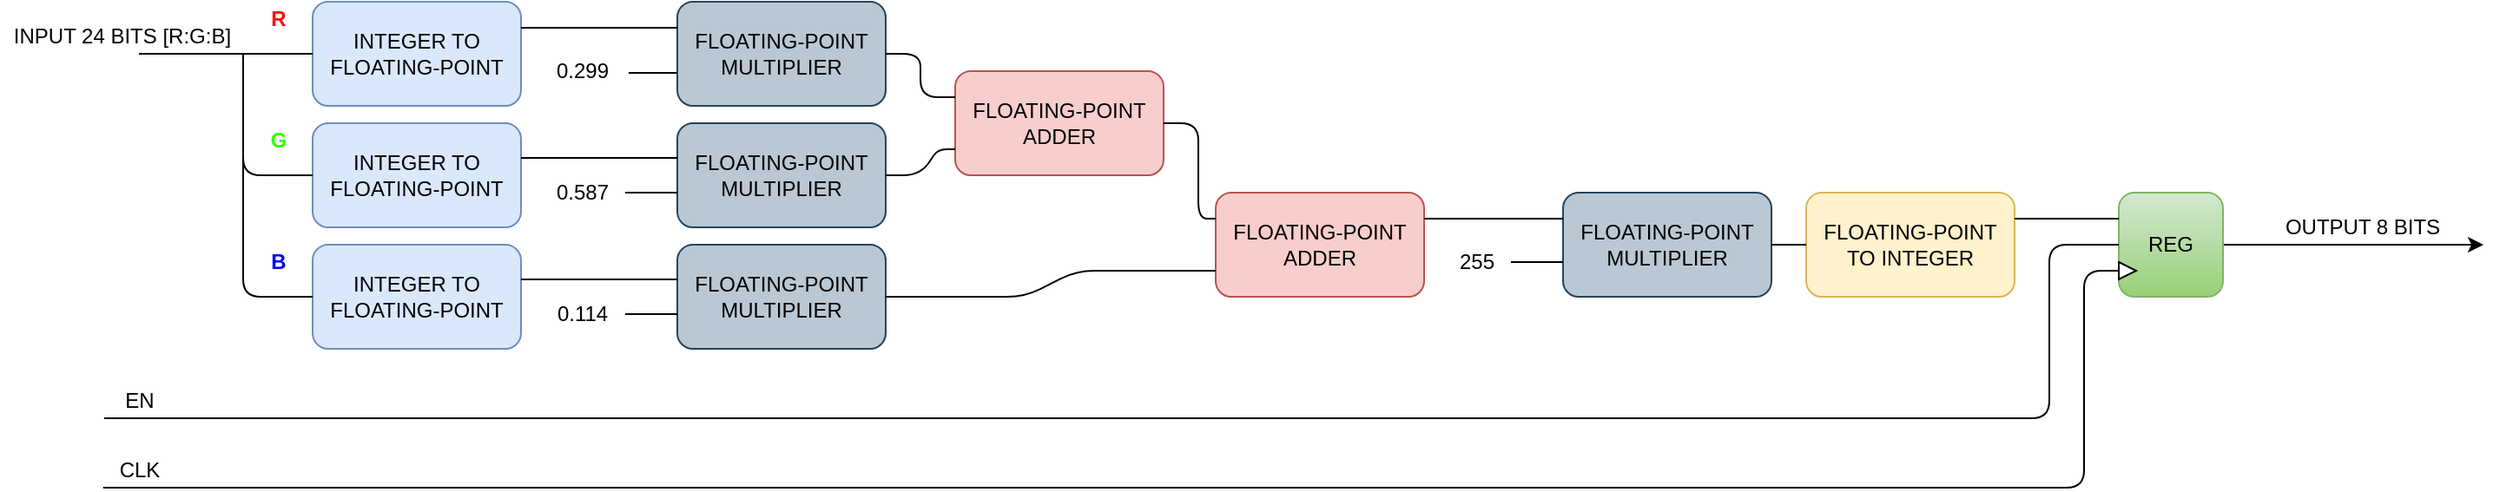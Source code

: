 <mxfile version="14.4.3" type="device"><diagram id="RzLE_A-ohZwLIB7Elnz5" name="Page-1"><mxGraphModel dx="1447" dy="823" grid="1" gridSize="10" guides="1" tooltips="1" connect="1" arrows="1" fold="1" page="1" pageScale="1" pageWidth="1600" pageHeight="900" background="#ffffff" math="0" shadow="0"><root><mxCell id="0"/><mxCell id="1" parent="0"/><mxCell id="y4Q8aB03pnFCfiaMtruG-1" value="FLOATING-POINT MULTIPLIER" style="rounded=1;whiteSpace=wrap;html=1;fillColor=#bac8d3;strokeColor=#23445d;" parent="1" vertex="1"><mxGeometry x="450" y="360" width="120" height="60" as="geometry"/></mxCell><mxCell id="y4Q8aB03pnFCfiaMtruG-2" value="FLOATING-POINT MULTIPLIER" style="rounded=1;whiteSpace=wrap;html=1;fillColor=#bac8d3;strokeColor=#23445d;" parent="1" vertex="1"><mxGeometry x="450" y="430" width="120" height="60" as="geometry"/></mxCell><mxCell id="y4Q8aB03pnFCfiaMtruG-3" value="FLOATING-POINT MULTIPLIER" style="rounded=1;whiteSpace=wrap;html=1;fillColor=#bac8d3;strokeColor=#23445d;" parent="1" vertex="1"><mxGeometry x="450" y="500" width="120" height="60" as="geometry"/></mxCell><mxCell id="y4Q8aB03pnFCfiaMtruG-4" value="FLOATING-POINT MULTIPLIER" style="rounded=1;whiteSpace=wrap;html=1;fillColor=#bac8d3;strokeColor=#23445d;" parent="1" vertex="1"><mxGeometry x="960" y="470" width="120" height="60" as="geometry"/></mxCell><mxCell id="y4Q8aB03pnFCfiaMtruG-5" value="FLOATING-POINT ADDER" style="rounded=1;whiteSpace=wrap;html=1;fillColor=#f8cecc;strokeColor=#b85450;" parent="1" vertex="1"><mxGeometry x="760" y="470" width="120" height="60" as="geometry"/></mxCell><mxCell id="y4Q8aB03pnFCfiaMtruG-6" value="FLOATING-POINT ADDER" style="rounded=1;whiteSpace=wrap;html=1;fillColor=#f8cecc;strokeColor=#b85450;" parent="1" vertex="1"><mxGeometry x="610" y="400" width="120" height="60" as="geometry"/></mxCell><mxCell id="y4Q8aB03pnFCfiaMtruG-7" value="INTEGER TO FLOATING-POINT" style="rounded=1;whiteSpace=wrap;html=1;fillColor=#dae8fc;strokeColor=#6c8ebf;" parent="1" vertex="1"><mxGeometry x="240" y="360" width="120" height="60" as="geometry"/></mxCell><mxCell id="y4Q8aB03pnFCfiaMtruG-8" value="FLOATING-POINT TO INTEGER" style="rounded=1;whiteSpace=wrap;html=1;fillColor=#fff2cc;strokeColor=#d6b656;" parent="1" vertex="1"><mxGeometry x="1100" y="470" width="120" height="60" as="geometry"/></mxCell><mxCell id="y4Q8aB03pnFCfiaMtruG-9" value="INTEGER TO FLOATING-POINT" style="rounded=1;whiteSpace=wrap;html=1;fillColor=#dae8fc;strokeColor=#6c8ebf;" parent="1" vertex="1"><mxGeometry x="240" y="430" width="120" height="60" as="geometry"/></mxCell><mxCell id="y4Q8aB03pnFCfiaMtruG-10" value="INTEGER TO FLOATING-POINT" style="rounded=1;whiteSpace=wrap;html=1;fillColor=#dae8fc;strokeColor=#6c8ebf;" parent="1" vertex="1"><mxGeometry x="240" y="500" width="120" height="60" as="geometry"/></mxCell><mxCell id="y4Q8aB03pnFCfiaMtruG-11" value="" style="endArrow=none;html=1;entryX=0;entryY=0.5;entryDx=0;entryDy=0;" parent="1" target="y4Q8aB03pnFCfiaMtruG-7" edge="1"><mxGeometry width="50" height="50" relative="1" as="geometry"><mxPoint x="140" y="390" as="sourcePoint"/><mxPoint x="200" y="370" as="targetPoint"/><Array as="points"><mxPoint x="190" y="390"/></Array></mxGeometry></mxCell><mxCell id="y4Q8aB03pnFCfiaMtruG-14" value="" style="endArrow=none;html=1;entryX=0;entryY=0.5;entryDx=0;entryDy=0;" parent="1" target="y4Q8aB03pnFCfiaMtruG-9" edge="1"><mxGeometry width="50" height="50" relative="1" as="geometry"><mxPoint x="200" y="390" as="sourcePoint"/><mxPoint x="440" y="440" as="targetPoint"/><Array as="points"><mxPoint x="200" y="460"/></Array></mxGeometry></mxCell><mxCell id="y4Q8aB03pnFCfiaMtruG-15" value="" style="endArrow=none;html=1;exitX=0;exitY=0.5;exitDx=0;exitDy=0;" parent="1" source="y4Q8aB03pnFCfiaMtruG-10" edge="1"><mxGeometry width="50" height="50" relative="1" as="geometry"><mxPoint x="380" y="500" as="sourcePoint"/><mxPoint x="200" y="450" as="targetPoint"/><Array as="points"><mxPoint x="200" y="530"/></Array></mxGeometry></mxCell><mxCell id="y4Q8aB03pnFCfiaMtruG-16" value="" style="endArrow=none;html=1;entryX=0;entryY=0.25;entryDx=0;entryDy=0;exitX=1;exitY=0.25;exitDx=0;exitDy=0;" parent="1" source="y4Q8aB03pnFCfiaMtruG-7" target="y4Q8aB03pnFCfiaMtruG-1" edge="1"><mxGeometry width="50" height="50" relative="1" as="geometry"><mxPoint x="390" y="430" as="sourcePoint"/><mxPoint x="440" y="380" as="targetPoint"/></mxGeometry></mxCell><mxCell id="y4Q8aB03pnFCfiaMtruG-17" value="" style="endArrow=none;html=1;exitX=1;exitY=0.25;exitDx=0;exitDy=0;" parent="1" edge="1"><mxGeometry width="50" height="50" relative="1" as="geometry"><mxPoint x="360" y="450" as="sourcePoint"/><mxPoint x="450" y="450" as="targetPoint"/></mxGeometry></mxCell><mxCell id="y4Q8aB03pnFCfiaMtruG-18" value="" style="endArrow=none;html=1;exitX=1;exitY=0.25;exitDx=0;exitDy=0;" parent="1" edge="1"><mxGeometry width="50" height="50" relative="1" as="geometry"><mxPoint x="360" y="520" as="sourcePoint"/><mxPoint x="450" y="520" as="targetPoint"/></mxGeometry></mxCell><mxCell id="y4Q8aB03pnFCfiaMtruG-20" value="" style="endArrow=none;html=1;entryX=1;entryY=0.5;entryDx=0;entryDy=0;exitX=0;exitY=0.25;exitDx=0;exitDy=0;" parent="1" source="y4Q8aB03pnFCfiaMtruG-6" target="y4Q8aB03pnFCfiaMtruG-1" edge="1"><mxGeometry width="50" height="50" relative="1" as="geometry"><mxPoint x="520" y="430" as="sourcePoint"/><mxPoint x="570" y="380" as="targetPoint"/><Array as="points"><mxPoint x="590" y="415"/><mxPoint x="590" y="390"/></Array></mxGeometry></mxCell><mxCell id="y4Q8aB03pnFCfiaMtruG-21" value="" style="endArrow=none;html=1;exitX=1;exitY=0.5;exitDx=0;exitDy=0;entryX=0;entryY=0.75;entryDx=0;entryDy=0;" parent="1" source="y4Q8aB03pnFCfiaMtruG-2" target="y4Q8aB03pnFCfiaMtruG-6" edge="1"><mxGeometry width="50" height="50" relative="1" as="geometry"><mxPoint x="520" y="430" as="sourcePoint"/><mxPoint x="570" y="380" as="targetPoint"/><Array as="points"><mxPoint x="590" y="460"/><mxPoint x="600" y="445"/></Array></mxGeometry></mxCell><mxCell id="y4Q8aB03pnFCfiaMtruG-23" value="" style="endArrow=none;html=1;entryX=1;entryY=0.5;entryDx=0;entryDy=0;exitX=0;exitY=0.25;exitDx=0;exitDy=0;" parent="1" source="y4Q8aB03pnFCfiaMtruG-5" target="y4Q8aB03pnFCfiaMtruG-6" edge="1"><mxGeometry width="50" height="50" relative="1" as="geometry"><mxPoint x="500" y="430" as="sourcePoint"/><mxPoint x="550" y="380" as="targetPoint"/><Array as="points"><mxPoint x="750" y="485"/><mxPoint x="750" y="430"/></Array></mxGeometry></mxCell><mxCell id="y4Q8aB03pnFCfiaMtruG-24" value="" style="endArrow=none;html=1;exitX=1;exitY=0.5;exitDx=0;exitDy=0;entryX=0;entryY=0.75;entryDx=0;entryDy=0;" parent="1" source="y4Q8aB03pnFCfiaMtruG-3" target="y4Q8aB03pnFCfiaMtruG-5" edge="1"><mxGeometry width="50" height="50" relative="1" as="geometry"><mxPoint x="520" y="430" as="sourcePoint"/><mxPoint x="570" y="380" as="targetPoint"/><Array as="points"><mxPoint x="650" y="530"/><mxPoint x="680" y="515"/></Array></mxGeometry></mxCell><mxCell id="y4Q8aB03pnFCfiaMtruG-25" value="" style="endArrow=none;html=1;entryX=0;entryY=0.25;entryDx=0;entryDy=0;exitX=1;exitY=0.25;exitDx=0;exitDy=0;" parent="1" source="y4Q8aB03pnFCfiaMtruG-5" target="y4Q8aB03pnFCfiaMtruG-4" edge="1"><mxGeometry width="50" height="50" relative="1" as="geometry"><mxPoint x="730" y="380" as="sourcePoint"/><mxPoint x="780" y="330" as="targetPoint"/></mxGeometry></mxCell><mxCell id="y4Q8aB03pnFCfiaMtruG-26" value="" style="endArrow=none;html=1;entryX=0;entryY=0.5;entryDx=0;entryDy=0;exitX=1;exitY=0.5;exitDx=0;exitDy=0;" parent="1" source="y4Q8aB03pnFCfiaMtruG-4" target="y4Q8aB03pnFCfiaMtruG-8" edge="1"><mxGeometry width="50" height="50" relative="1" as="geometry"><mxPoint x="890" y="590" as="sourcePoint"/><mxPoint x="940" y="540" as="targetPoint"/></mxGeometry></mxCell><mxCell id="y4Q8aB03pnFCfiaMtruG-29" value="" style="endArrow=none;html=1;entryX=0;entryY=0.75;entryDx=0;entryDy=0;" parent="1" edge="1"><mxGeometry width="50" height="50" relative="1" as="geometry"><mxPoint x="420" y="470" as="sourcePoint"/><mxPoint x="450" y="470" as="targetPoint"/></mxGeometry></mxCell><mxCell id="y4Q8aB03pnFCfiaMtruG-30" value="" style="endArrow=none;html=1;entryX=0;entryY=0.75;entryDx=0;entryDy=0;" parent="1" edge="1"><mxGeometry width="50" height="50" relative="1" as="geometry"><mxPoint x="420" y="540" as="sourcePoint"/><mxPoint x="450" y="540" as="targetPoint"/></mxGeometry></mxCell><mxCell id="y4Q8aB03pnFCfiaMtruG-31" value="" style="endArrow=none;html=1;entryX=0;entryY=0.75;entryDx=0;entryDy=0;" parent="1" edge="1"><mxGeometry width="50" height="50" relative="1" as="geometry"><mxPoint x="930" y="510" as="sourcePoint"/><mxPoint x="960" y="510" as="targetPoint"/></mxGeometry></mxCell><mxCell id="y4Q8aB03pnFCfiaMtruG-32" value="INPUT 24 BITS [R:G:B]" style="text;html=1;align=center;verticalAlign=middle;resizable=0;points=[];autosize=1;" parent="1" vertex="1"><mxGeometry x="60" y="370" width="140" height="20" as="geometry"/></mxCell><mxCell id="y4Q8aB03pnFCfiaMtruG-33" value="&lt;font color=&quot;#ff0a0a&quot;&gt;&lt;b&gt;R&lt;/b&gt;&lt;/font&gt;" style="text;html=1;align=center;verticalAlign=middle;resizable=0;points=[];autosize=1;" parent="1" vertex="1"><mxGeometry x="210" y="360" width="20" height="20" as="geometry"/></mxCell><mxCell id="y4Q8aB03pnFCfiaMtruG-34" value="&lt;font color=&quot;#33ff00&quot;&gt;&lt;b&gt;G&lt;/b&gt;&lt;/font&gt;" style="text;html=1;align=center;verticalAlign=middle;resizable=0;points=[];autosize=1;" parent="1" vertex="1"><mxGeometry x="210" y="430" width="20" height="20" as="geometry"/></mxCell><mxCell id="y4Q8aB03pnFCfiaMtruG-35" value="&lt;font color=&quot;#0000ff&quot;&gt;&lt;b&gt;B&lt;/b&gt;&lt;/font&gt;" style="text;html=1;align=center;verticalAlign=middle;resizable=0;points=[];autosize=1;" parent="1" vertex="1"><mxGeometry x="210" y="500" width="20" height="20" as="geometry"/></mxCell><mxCell id="y4Q8aB03pnFCfiaMtruG-36" value="0.299" style="text;html=1;align=center;verticalAlign=middle;resizable=0;points=[];autosize=1;" parent="1" vertex="1"><mxGeometry x="370" y="390" width="50" height="20" as="geometry"/></mxCell><mxCell id="y4Q8aB03pnFCfiaMtruG-37" value="0.587" style="text;html=1;align=center;verticalAlign=middle;resizable=0;points=[];autosize=1;" parent="1" vertex="1"><mxGeometry x="370" y="460" width="50" height="20" as="geometry"/></mxCell><mxCell id="y4Q8aB03pnFCfiaMtruG-38" value="0.114" style="text;html=1;align=center;verticalAlign=middle;resizable=0;points=[];autosize=1;" parent="1" vertex="1"><mxGeometry x="375" y="530" width="40" height="20" as="geometry"/></mxCell><mxCell id="y4Q8aB03pnFCfiaMtruG-39" value="" style="endArrow=none;html=1;entryX=-0.003;entryY=0.683;entryDx=0;entryDy=0;entryPerimeter=0;" parent="1" target="y4Q8aB03pnFCfiaMtruG-1" edge="1"><mxGeometry width="50" height="50" relative="1" as="geometry"><mxPoint x="422" y="401" as="sourcePoint"/><mxPoint x="410" y="410" as="targetPoint"/></mxGeometry></mxCell><mxCell id="y4Q8aB03pnFCfiaMtruG-40" value="255" style="text;html=1;align=center;verticalAlign=middle;resizable=0;points=[];autosize=1;" parent="1" vertex="1"><mxGeometry x="890" y="500" width="40" height="20" as="geometry"/></mxCell><mxCell id="y4Q8aB03pnFCfiaMtruG-41" value="OUTPUT 8 BITS" style="text;html=1;align=center;verticalAlign=middle;resizable=0;points=[];autosize=1;" parent="1" vertex="1"><mxGeometry x="1370" y="480" width="100" height="20" as="geometry"/></mxCell><mxCell id="THRVqXvvOi23u19GCafN-5" style="edgeStyle=orthogonalEdgeStyle;rounded=0;orthogonalLoop=1;jettySize=auto;html=1;exitX=1;exitY=0.5;exitDx=0;exitDy=0;" parent="1" source="THRVqXvvOi23u19GCafN-1" edge="1"><mxGeometry relative="1" as="geometry"><mxPoint x="1490" y="500" as="targetPoint"/></mxGeometry></mxCell><mxCell id="THRVqXvvOi23u19GCafN-1" value="REG" style="rounded=1;whiteSpace=wrap;html=1;fillColor=#d5e8d4;strokeColor=#82b366;gradientColor=#97d077;" parent="1" vertex="1"><mxGeometry x="1280" y="470" width="60" height="60" as="geometry"/></mxCell><mxCell id="THRVqXvvOi23u19GCafN-2" value="" style="endArrow=none;html=1;entryX=0;entryY=0.25;entryDx=0;entryDy=0;exitX=1;exitY=0.25;exitDx=0;exitDy=0;" parent="1" source="y4Q8aB03pnFCfiaMtruG-8" target="THRVqXvvOi23u19GCafN-1" edge="1"><mxGeometry width="50" height="50" relative="1" as="geometry"><mxPoint x="1210" y="540" as="sourcePoint"/><mxPoint x="1260" y="490" as="targetPoint"/></mxGeometry></mxCell><mxCell id="THRVqXvvOi23u19GCafN-3" value="" style="endArrow=none;html=1;entryX=0;entryY=0.5;entryDx=0;entryDy=0;" parent="1" target="THRVqXvvOi23u19GCafN-1" edge="1"><mxGeometry width="50" height="50" relative="1" as="geometry"><mxPoint x="120" y="600" as="sourcePoint"/><mxPoint x="750" y="530" as="targetPoint"/><Array as="points"><mxPoint x="1240" y="600"/><mxPoint x="1240" y="500"/></Array></mxGeometry></mxCell><mxCell id="THRVqXvvOi23u19GCafN-4" value="" style="endArrow=none;html=1;entryX=0;entryY=0.75;entryDx=0;entryDy=0;" parent="1" target="THRVqXvvOi23u19GCafN-1" edge="1"><mxGeometry width="50" height="50" relative="1" as="geometry"><mxPoint x="119.429" y="640" as="sourcePoint"/><mxPoint x="1180" y="560" as="targetPoint"/><Array as="points"><mxPoint x="1260" y="640"/><mxPoint x="1260" y="515"/></Array></mxGeometry></mxCell><mxCell id="THRVqXvvOi23u19GCafN-6" value="" style="triangle;whiteSpace=wrap;html=1;" parent="1" vertex="1"><mxGeometry x="1280" y="510" width="10" height="10" as="geometry"/></mxCell><mxCell id="THRVqXvvOi23u19GCafN-7" value="CLK" style="text;html=1;align=center;verticalAlign=middle;resizable=0;points=[];autosize=1;" parent="1" vertex="1"><mxGeometry x="120" y="620" width="40" height="20" as="geometry"/></mxCell><mxCell id="THRVqXvvOi23u19GCafN-8" value="EN" style="text;html=1;align=center;verticalAlign=middle;resizable=0;points=[];autosize=1;" parent="1" vertex="1"><mxGeometry x="125" y="580" width="30" height="20" as="geometry"/></mxCell></root></mxGraphModel></diagram></mxfile>